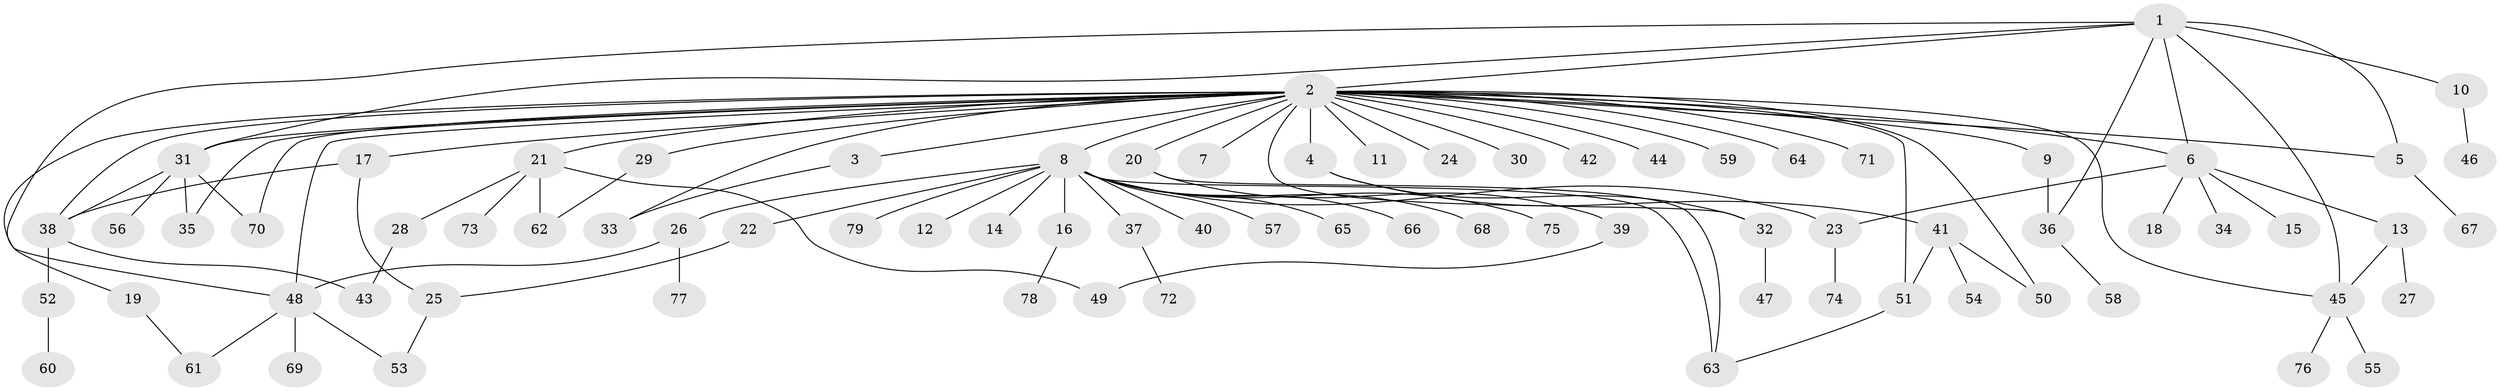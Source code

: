 // coarse degree distribution, {13: 0.041666666666666664, 12: 0.041666666666666664, 3: 0.125, 2: 0.375, 4: 0.16666666666666666, 7: 0.041666666666666664, 1: 0.20833333333333334}
// Generated by graph-tools (version 1.1) at 2025/50/03/04/25 22:50:06]
// undirected, 79 vertices, 103 edges
graph export_dot {
  node [color=gray90,style=filled];
  1;
  2;
  3;
  4;
  5;
  6;
  7;
  8;
  9;
  10;
  11;
  12;
  13;
  14;
  15;
  16;
  17;
  18;
  19;
  20;
  21;
  22;
  23;
  24;
  25;
  26;
  27;
  28;
  29;
  30;
  31;
  32;
  33;
  34;
  35;
  36;
  37;
  38;
  39;
  40;
  41;
  42;
  43;
  44;
  45;
  46;
  47;
  48;
  49;
  50;
  51;
  52;
  53;
  54;
  55;
  56;
  57;
  58;
  59;
  60;
  61;
  62;
  63;
  64;
  65;
  66;
  67;
  68;
  69;
  70;
  71;
  72;
  73;
  74;
  75;
  76;
  77;
  78;
  79;
  1 -- 2;
  1 -- 5;
  1 -- 6;
  1 -- 10;
  1 -- 31;
  1 -- 36;
  1 -- 45;
  1 -- 48;
  2 -- 3;
  2 -- 4;
  2 -- 5;
  2 -- 6;
  2 -- 7;
  2 -- 8;
  2 -- 9;
  2 -- 11;
  2 -- 17;
  2 -- 19;
  2 -- 20;
  2 -- 21;
  2 -- 24;
  2 -- 29;
  2 -- 30;
  2 -- 31;
  2 -- 32;
  2 -- 33;
  2 -- 35;
  2 -- 38;
  2 -- 42;
  2 -- 44;
  2 -- 45;
  2 -- 48;
  2 -- 50;
  2 -- 51;
  2 -- 59;
  2 -- 64;
  2 -- 70;
  2 -- 71;
  3 -- 33;
  4 -- 32;
  4 -- 41;
  5 -- 67;
  6 -- 13;
  6 -- 15;
  6 -- 18;
  6 -- 23;
  6 -- 34;
  8 -- 12;
  8 -- 14;
  8 -- 16;
  8 -- 22;
  8 -- 23;
  8 -- 26;
  8 -- 37;
  8 -- 40;
  8 -- 57;
  8 -- 63;
  8 -- 65;
  8 -- 66;
  8 -- 68;
  8 -- 75;
  8 -- 79;
  9 -- 36;
  10 -- 46;
  13 -- 27;
  13 -- 45;
  16 -- 78;
  17 -- 25;
  17 -- 38;
  19 -- 61;
  20 -- 39;
  20 -- 63;
  21 -- 28;
  21 -- 49;
  21 -- 62;
  21 -- 73;
  22 -- 25;
  23 -- 74;
  25 -- 53;
  26 -- 48;
  26 -- 77;
  28 -- 43;
  29 -- 62;
  31 -- 35;
  31 -- 38;
  31 -- 56;
  31 -- 70;
  32 -- 47;
  36 -- 58;
  37 -- 72;
  38 -- 43;
  38 -- 52;
  39 -- 49;
  41 -- 50;
  41 -- 51;
  41 -- 54;
  45 -- 55;
  45 -- 76;
  48 -- 53;
  48 -- 61;
  48 -- 69;
  51 -- 63;
  52 -- 60;
}
